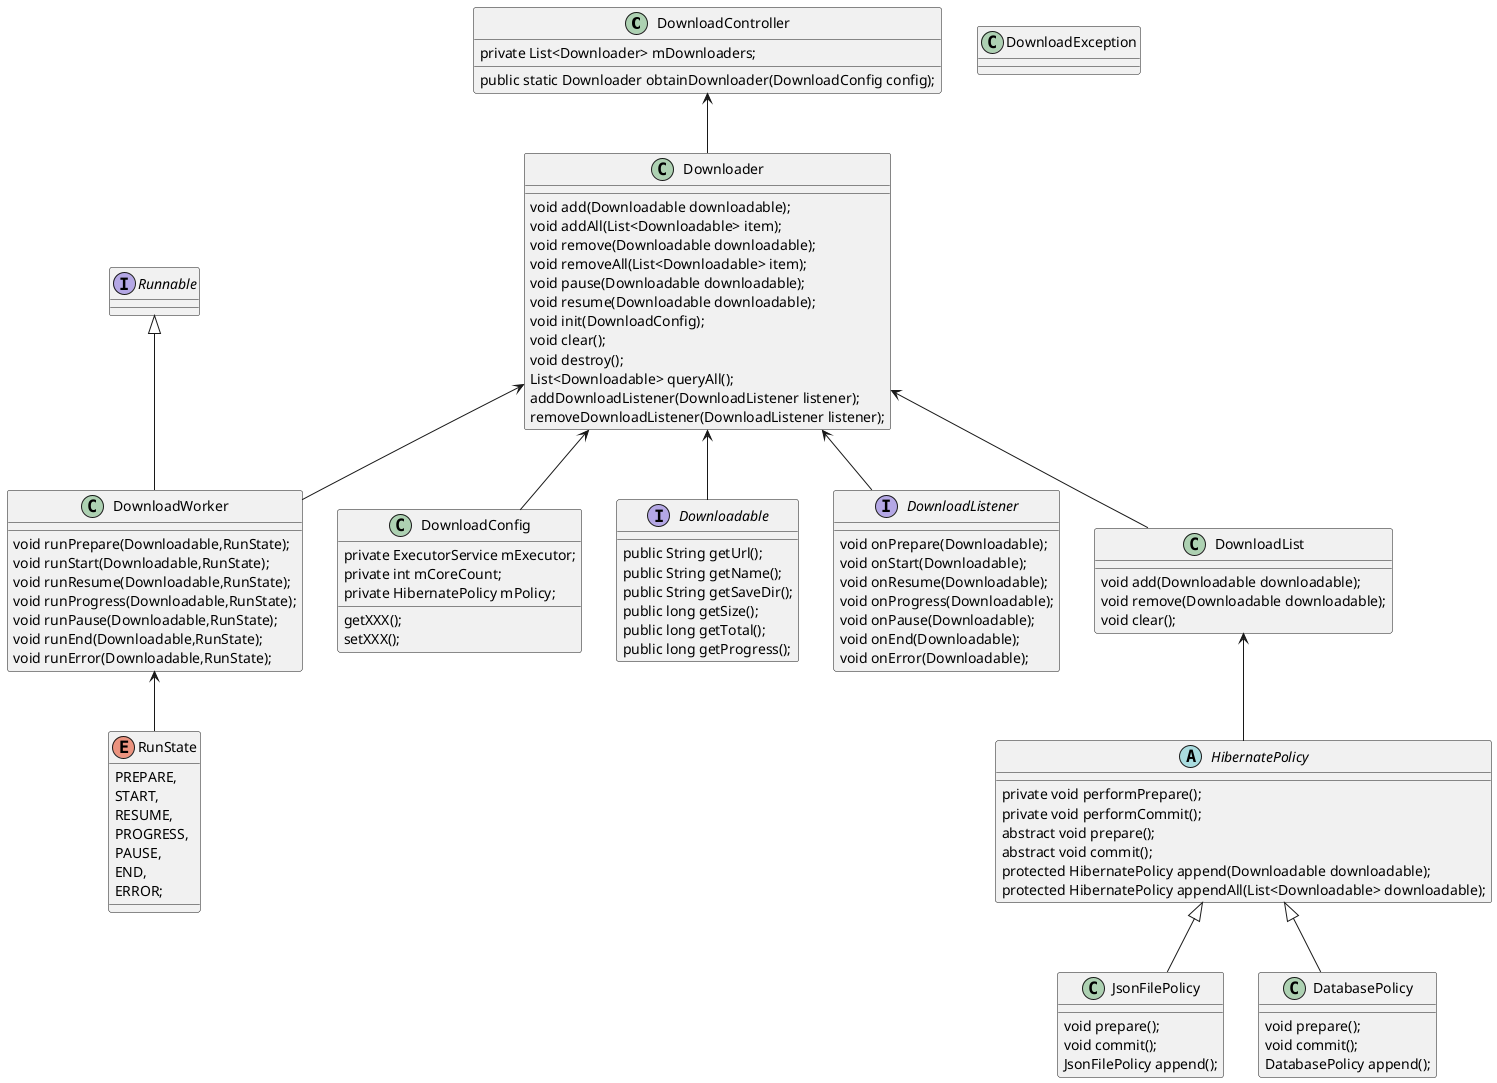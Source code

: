 @startuml
class DownloadController{
private List<Downloader> mDownloaders;
public static Downloader obtainDownloader(DownloadConfig config);
}
class DownloadException
class Downloader{
void add(Downloadable downloadable);
void addAll(List<Downloadable> item);
void remove(Downloadable downloadable);
void removeAll(List<Downloadable> item);
void pause(Downloadable downloadable);
void resume(Downloadable downloadable);
void init(DownloadConfig);
void clear();
void destroy();
List<Downloadable> queryAll();
addDownloadListener(DownloadListener listener);
removeDownloadListener(DownloadListener listener);
}
class DownloadList{
void add(Downloadable downloadable);
void remove(Downloadable downloadable);
void clear();
}
class DownloadWorker{
void runPrepare(Downloadable,RunState);
void runStart(Downloadable,RunState);
void runResume(Downloadable,RunState);
void runProgress(Downloadable,RunState);
void runPause(Downloadable,RunState);
void runEnd(Downloadable,RunState);
void runError(Downloadable,RunState);
}
class DownloadConfig{
private ExecutorService mExecutor;
private int mCoreCount;
private HibernatePolicy mPolicy;
getXXX();
setXXX();
}
abstract class HibernatePolicy{
private void performPrepare();
private void performCommit();
abstract void prepare();
abstract void commit();
protected HibernatePolicy append(Downloadable downloadable);
protected HibernatePolicy appendAll(List<Downloadable> downloadable);
}
class JsonFilePolicy {
void prepare();
void commit();
JsonFilePolicy append();
}
class DatabasePolicy{
void prepare();
void commit();
DatabasePolicy append();
}

interface Downloadable {
public String getUrl();
public String getName();
public String getSaveDir();
public long getSize();
public long getTotal();
public long getProgress();
}

interface DownloadListener{
void onPrepare(Downloadable);
void onStart(Downloadable);
void onResume(Downloadable);
void onProgress(Downloadable);
void onPause(Downloadable);
void onEnd(Downloadable);
void onError(Downloadable);
}

interface Runnable{
}
enum RunState{
PREPARE,
START,
RESUME,
PROGRESS,
PAUSE,
END,
ERROR;
}
HibernatePolicy <|-- JsonFilePolicy
HibernatePolicy <|-- DatabasePolicy
Runnable <|-- DownloadWorker

Downloader <-- DownloadList
Downloader <-- DownloadWorker
Downloader <-- DownloadConfig

Downloader <-- Downloadable
DownloadWorker <-- RunState
Downloader <-- DownloadListener

DownloadList <-- HibernatePolicy

DownloadController <-- Downloader
@enduml